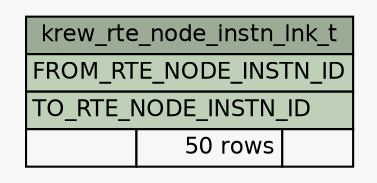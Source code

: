 // dot 2.28.0 on Mac OS X 10.7.2
// SchemaSpy rev 590
digraph "krew_rte_node_instn_lnk_t" {
  graph [
    rankdir="RL"
    bgcolor="#f7f7f7"
    nodesep="0.18"
    ranksep="0.46"
    fontname="Helvetica"
    fontsize="11"
  ];
  node [
    fontname="Helvetica"
    fontsize="11"
    shape="plaintext"
  ];
  edge [
    arrowsize="0.8"
  ];
  "krew_rte_node_instn_lnk_t" [
    label=<
    <TABLE BORDER="0" CELLBORDER="1" CELLSPACING="0" BGCOLOR="#ffffff">
      <TR><TD COLSPAN="3" BGCOLOR="#9bab96" ALIGN="CENTER">krew_rte_node_instn_lnk_t</TD></TR>
      <TR><TD PORT="FROM_RTE_NODE_INSTN_ID" COLSPAN="3" BGCOLOR="#bed1b8" ALIGN="LEFT">FROM_RTE_NODE_INSTN_ID</TD></TR>
      <TR><TD PORT="TO_RTE_NODE_INSTN_ID" COLSPAN="3" BGCOLOR="#bed1b8" ALIGN="LEFT">TO_RTE_NODE_INSTN_ID</TD></TR>
      <TR><TD ALIGN="LEFT" BGCOLOR="#f7f7f7">  </TD><TD ALIGN="RIGHT" BGCOLOR="#f7f7f7">50 rows</TD><TD ALIGN="RIGHT" BGCOLOR="#f7f7f7">  </TD></TR>
    </TABLE>>
    URL="tables/krew_rte_node_instn_lnk_t.html"
    tooltip="krew_rte_node_instn_lnk_t"
  ];
}
